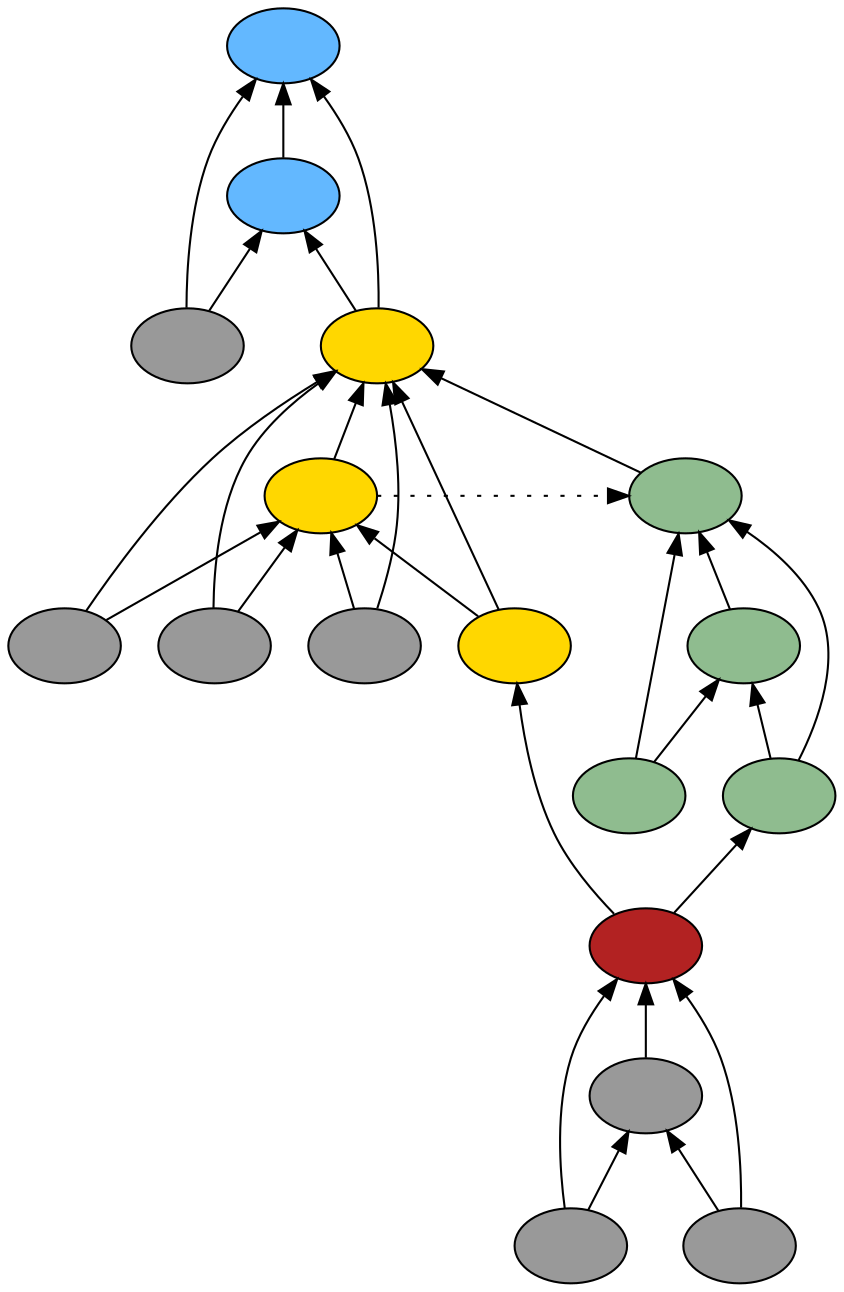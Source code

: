 digraph {
rankdir=BT
fontsize=24
subgraph clster1 {
subgraph clster2 {
"26590768"["fillcolor"="firebrick" "fontsize"="24" "label"="" "shape"="ellipse" "style"="filled" ]
"28026208"["fillcolor"="grey60" "fontsize"="24" "label"="" "shape"="ellipse" "style"="filled" ]
"26703216"["fillcolor"="grey60" "fontsize"="24" "label"="" "shape"="ellipse" "style"="filled" ]
"26840224"["fillcolor"="grey60" "fontsize"="24" "label"="" "shape"="ellipse" "style"="filled" ]
}

subgraph clster3 {
"27877312"["fillcolor"="steelblue1" "fontsize"="24" "label"="" "shape"="ellipse" "style"="filled" ]
"27328816"["fillcolor"="steelblue1" "fontsize"="24" "label"="" "shape"="ellipse" "style"="filled" ]
"27976576"["fillcolor"="grey60" "fontsize"="24" "label"="" "shape"="ellipse" "style"="filled" ]
"25863072"["fillcolor"="gold" "fontsize"="24" "label"="" "shape"="ellipse" "style"="filled" ]
"27293872"["fillcolor"="gold" "fontsize"="24" "label"="" "shape"="ellipse" "style"="filled" ]
"26589712"["fillcolor"="grey60" "fontsize"="24" "label"="" "shape"="ellipse" "style"="filled" ]
"26586752"["fillcolor"="gold" "fontsize"="24" "label"="" "shape"="ellipse" "style"="filled" ]
"26320736"["fillcolor"="grey60" "fontsize"="24" "label"="" "shape"="ellipse" "style"="filled" ]
"26496576"["fillcolor"="grey60" "fontsize"="24" "label"="" "shape"="ellipse" "style"="filled" ]
}

}

subgraph clster4 {
"28087984"["fillcolor"="darkseagreen" "fontsize"="24" "label"="" "shape"="ellipse" "style"="filled" ]
"26511888"["fillcolor"="darkseagreen" "fontsize"="24" "label"="" "shape"="ellipse" "style"="filled" ]
"25892272"["fillcolor"="darkseagreen" "fontsize"="24" "label"="" "shape"="ellipse" "style"="filled" ]
"26355216"["fillcolor"="darkseagreen" "fontsize"="24" "label"="" "shape"="ellipse" "style"="filled" ]
}

"26703216" -> "26590768"["arrowhead"="normal" "color"="black" "constraint"="true" "style"="solid" ]
"26703216" -> "28026208"["arrowhead"="normal" "color"="black" "constraint"="true" "style"="solid" ]
"26840224" -> "26590768"["arrowhead"="normal" "color"="black" "constraint"="true" "style"="solid" ]
"26840224" -> "28026208"["arrowhead"="normal" "color"="black" "constraint"="true" "style"="solid" ]
"28026208" -> "26590768"["arrowhead"="normal" "color"="black" "constraint"="true" "style"="solid" ]
"27976576" -> "27877312"["arrowhead"="normal" "color"="black" "constraint"="true" "style"="solid" ]
"27976576" -> "27328816"["arrowhead"="normal" "color"="black" "constraint"="true" "style"="solid" ]
"25863072" -> "27877312"["arrowhead"="normal" "color"="black" "constraint"="true" "style"="solid" ]
"25863072" -> "27328816"["arrowhead"="normal" "color"="black" "constraint"="true" "style"="solid" ]
"26589712" -> "25863072"["arrowhead"="normal" "color"="black" "constraint"="true" "style"="solid" ]
"26589712" -> "27293872"["arrowhead"="normal" "color"="black" "constraint"="true" "style"="solid" ]
"26586752" -> "25863072"["arrowhead"="normal" "color"="black" "constraint"="true" "style"="solid" ]
"26586752" -> "27293872"["arrowhead"="normal" "color"="black" "constraint"="true" "style"="solid" ]
"26590768" -> "26586752"["arrowhead"="normal" "color"="black" "constraint"="true" "style"="solid" ]
"26320736" -> "25863072"["arrowhead"="normal" "color"="black" "constraint"="true" "style"="solid" ]
"26320736" -> "27293872"["arrowhead"="normal" "color"="black" "constraint"="true" "style"="solid" ]
"26496576" -> "25863072"["arrowhead"="normal" "color"="black" "constraint"="true" "style"="solid" ]
"26496576" -> "27293872"["arrowhead"="normal" "color"="black" "constraint"="true" "style"="solid" ]
"27293872" -> "25863072"["arrowhead"="normal" "color"="black" "constraint"="true" "style"="solid" ]
"28087984" -> "25863072"["arrowhead"="normal" "color"="black" "constraint"="true" "style"="solid" ]
"27293872" -> "28087984"["arrowhead"="normal" "color"="black" "constraint"="false" "style"="dotted" ]
"27328816" -> "27877312"["arrowhead"="normal" "color"="black" "constraint"="true" "style"="solid" ]
"25892272" -> "28087984"["arrowhead"="normal" "color"="black" "constraint"="true" "style"="solid" ]
"25892272" -> "26511888"["arrowhead"="normal" "color"="black" "constraint"="true" "style"="solid" ]
"26355216" -> "28087984"["arrowhead"="normal" "color"="black" "constraint"="true" "style"="solid" ]
"26355216" -> "26511888"["arrowhead"="normal" "color"="black" "constraint"="true" "style"="solid" ]
"26590768" -> "26355216"["arrowhead"="normal" "color"="black" "constraint"="true" "style"="solid" ]
"26511888" -> "28087984"["arrowhead"="normal" "color"="black" "constraint"="true" "style"="solid" ]

}